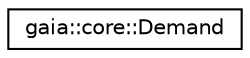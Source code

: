 digraph G
{
  edge [fontname="Helvetica",fontsize="10",labelfontname="Helvetica",labelfontsize="10"];
  node [fontname="Helvetica",fontsize="10",shape=record];
  rankdir=LR;
  Node1 [label="gaia::core::Demand",height=0.2,width=0.4,color="black", fillcolor="white", style="filled",URL="$d4/d95/classgaia_1_1core_1_1_demand.html",tooltip="An Demand is an abstract description of an operation to be performed."];
}
